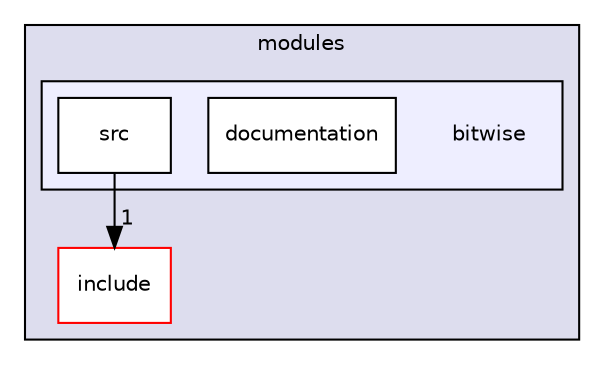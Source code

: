 digraph "C:/Users/folae/Documents/Code/Big-Projects/ArkScript/Ark/lib/modules/bitwise" {
  compound=true
  node [ fontsize="10", fontname="Helvetica"];
  edge [ labelfontsize="10", labelfontname="Helvetica"];
  subgraph clusterdir_e1dbc8ba94a86723d4c32227b7c46099 {
    graph [ bgcolor="#ddddee", pencolor="black", label="modules" fontname="Helvetica", fontsize="10", URL="dir_e1dbc8ba94a86723d4c32227b7c46099.html"]
  dir_ee54abb1d0914f5c6987d7690c8d0f8d [shape=box label="include" fillcolor="white" style="filled" color="red" URL="dir_ee54abb1d0914f5c6987d7690c8d0f8d.html"];
  subgraph clusterdir_8584310505afb75ac10a7b4b1675b0ac {
    graph [ bgcolor="#eeeeff", pencolor="black", label="" URL="dir_8584310505afb75ac10a7b4b1675b0ac.html"];
    dir_8584310505afb75ac10a7b4b1675b0ac [shape=plaintext label="bitwise"];
  dir_2b54b91f475fc7654ef28442cd83f777 [shape=box label="documentation" fillcolor="white" style="filled" URL="dir_2b54b91f475fc7654ef28442cd83f777.html"];
  dir_7eef8753514b52760eff66b6d05f0b82 [shape=box label="src" fillcolor="white" style="filled" URL="dir_7eef8753514b52760eff66b6d05f0b82.html"];
  }
  }
  dir_7eef8753514b52760eff66b6d05f0b82->dir_ee54abb1d0914f5c6987d7690c8d0f8d [headlabel="1", labeldistance=1.5 headhref="dir_000045_000031.html"];
}
